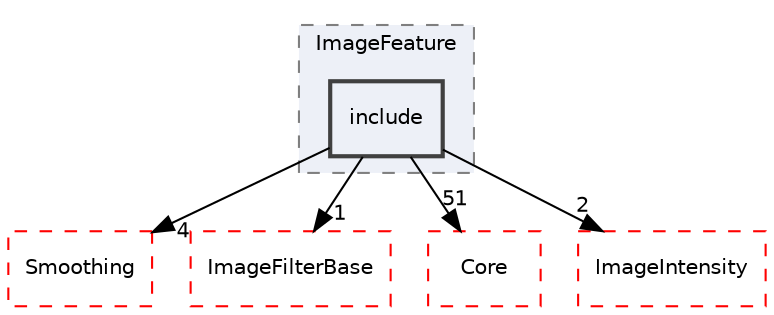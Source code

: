 digraph "include"
{
 // LATEX_PDF_SIZE
  edge [fontname="Helvetica",fontsize="10",labelfontname="Helvetica",labelfontsize="10"];
  node [fontname="Helvetica",fontsize="10",shape=record];
  compound=true
  subgraph clusterdir_7862dc221a9b5097805ea5eb0b82e796 {
    graph [ bgcolor="#edf0f7", pencolor="grey50", style="filled,dashed,", label="ImageFeature", fontname="Helvetica", fontsize="10", URL="dir_7862dc221a9b5097805ea5eb0b82e796.html"]
  dir_1cee26e274213f63637c23bf187346c3 [shape=box, label="include", style="filled,bold,", fillcolor="#edf0f7", color="grey25", URL="dir_1cee26e274213f63637c23bf187346c3.html"];
  }
  dir_8cc45063d67057a04691750c42379925 [shape=box, label="Smoothing", style="dashed,", fillcolor="#edf0f7", color="red", URL="dir_8cc45063d67057a04691750c42379925.html"];
  dir_a5e0762988512223861a3264c6133bea [shape=box, label="ImageFilterBase", style="dashed,", fillcolor="#edf0f7", color="red", URL="dir_a5e0762988512223861a3264c6133bea.html"];
  dir_cac7f9cecb9aa42a0bd05452dddd8a21 [shape=box, label="Core", style="dashed,", fillcolor="#edf0f7", color="red", URL="dir_cac7f9cecb9aa42a0bd05452dddd8a21.html"];
  dir_e3c8cff493d6732ea793322465778d04 [shape=box, label="ImageIntensity", style="dashed,", fillcolor="#edf0f7", color="red", URL="dir_e3c8cff493d6732ea793322465778d04.html"];
  dir_1cee26e274213f63637c23bf187346c3->dir_8cc45063d67057a04691750c42379925 [headlabel="4", labeldistance=1.5 headhref="dir_000093_000226.html"];
  dir_1cee26e274213f63637c23bf187346c3->dir_a5e0762988512223861a3264c6133bea [headlabel="1", labeldistance=1.5 headhref="dir_000093_000050.html"];
  dir_1cee26e274213f63637c23bf187346c3->dir_cac7f9cecb9aa42a0bd05452dddd8a21 [headlabel="51", labeldistance=1.5 headhref="dir_000093_000014.html"];
  dir_1cee26e274213f63637c23bf187346c3->dir_e3c8cff493d6732ea793322465778d04 [headlabel="2", labeldistance=1.5 headhref="dir_000093_000056.html"];
}
